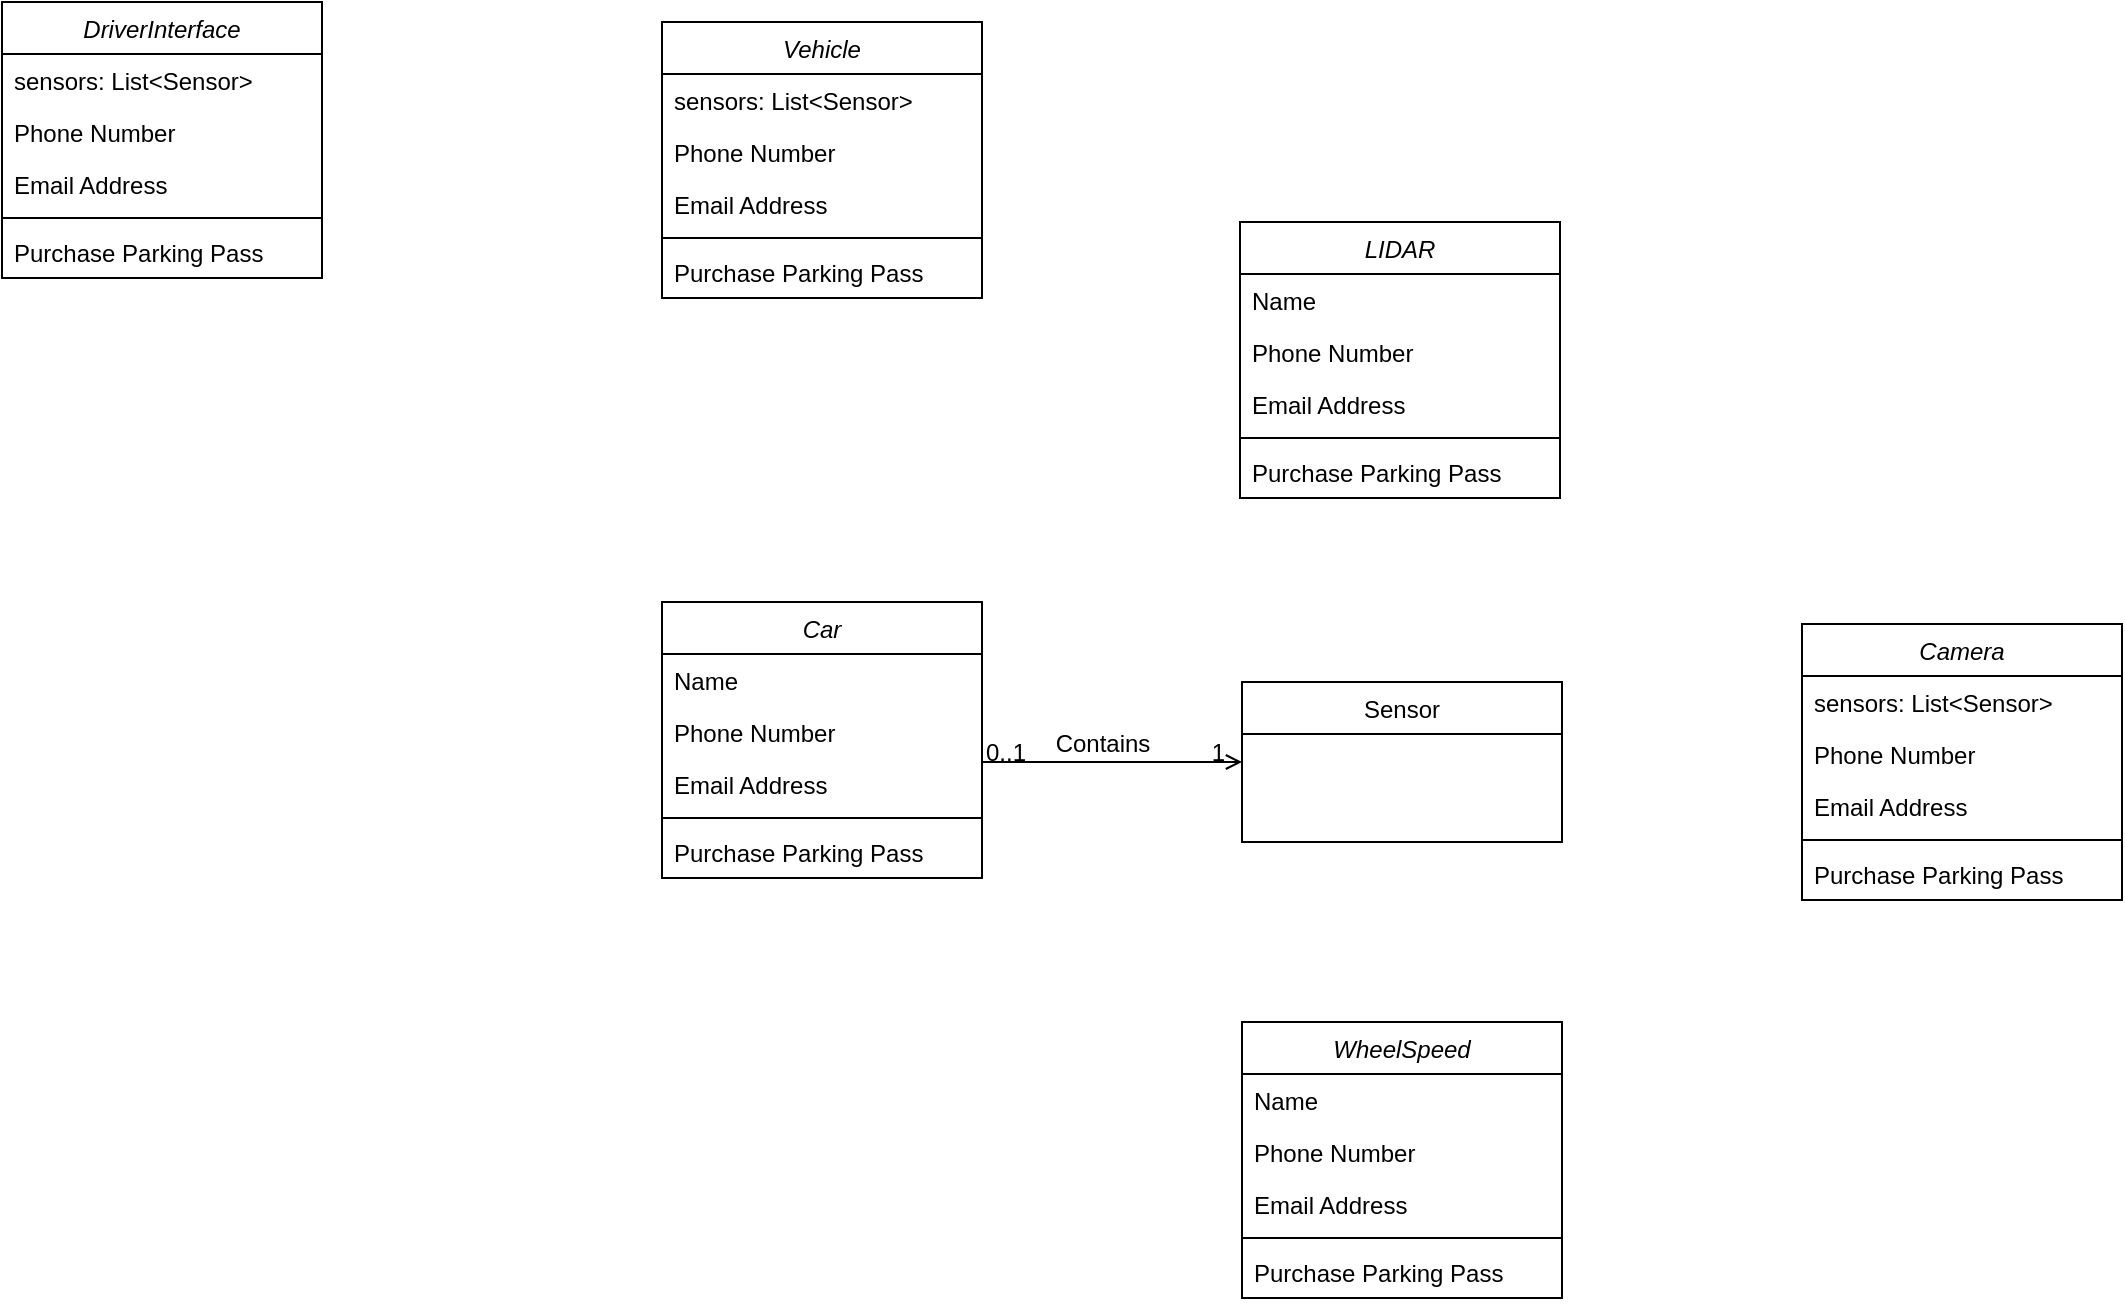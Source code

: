 <mxfile version="26.3.0">
  <diagram id="C5RBs43oDa-KdzZeNtuy" name="Page-1">
    <mxGraphModel dx="1117" dy="1378" grid="1" gridSize="10" guides="1" tooltips="1" connect="1" arrows="1" fold="1" page="1" pageScale="1" pageWidth="827" pageHeight="1169" math="0" shadow="0">
      <root>
        <mxCell id="WIyWlLk6GJQsqaUBKTNV-0" />
        <mxCell id="WIyWlLk6GJQsqaUBKTNV-1" parent="WIyWlLk6GJQsqaUBKTNV-0" />
        <mxCell id="zkfFHV4jXpPFQw0GAbJ--0" value="Car" style="swimlane;fontStyle=2;align=center;verticalAlign=top;childLayout=stackLayout;horizontal=1;startSize=26;horizontalStack=0;resizeParent=1;resizeLast=0;collapsible=1;marginBottom=0;rounded=0;shadow=0;strokeWidth=1;" parent="WIyWlLk6GJQsqaUBKTNV-1" vertex="1">
          <mxGeometry x="220" y="120" width="160" height="138" as="geometry">
            <mxRectangle x="230" y="140" width="160" height="26" as="alternateBounds" />
          </mxGeometry>
        </mxCell>
        <mxCell id="zkfFHV4jXpPFQw0GAbJ--1" value="Name" style="text;align=left;verticalAlign=top;spacingLeft=4;spacingRight=4;overflow=hidden;rotatable=0;points=[[0,0.5],[1,0.5]];portConstraint=eastwest;" parent="zkfFHV4jXpPFQw0GAbJ--0" vertex="1">
          <mxGeometry y="26" width="160" height="26" as="geometry" />
        </mxCell>
        <mxCell id="zkfFHV4jXpPFQw0GAbJ--2" value="Phone Number" style="text;align=left;verticalAlign=top;spacingLeft=4;spacingRight=4;overflow=hidden;rotatable=0;points=[[0,0.5],[1,0.5]];portConstraint=eastwest;rounded=0;shadow=0;html=0;" parent="zkfFHV4jXpPFQw0GAbJ--0" vertex="1">
          <mxGeometry y="52" width="160" height="26" as="geometry" />
        </mxCell>
        <mxCell id="zkfFHV4jXpPFQw0GAbJ--3" value="Email Address" style="text;align=left;verticalAlign=top;spacingLeft=4;spacingRight=4;overflow=hidden;rotatable=0;points=[[0,0.5],[1,0.5]];portConstraint=eastwest;rounded=0;shadow=0;html=0;" parent="zkfFHV4jXpPFQw0GAbJ--0" vertex="1">
          <mxGeometry y="78" width="160" height="26" as="geometry" />
        </mxCell>
        <mxCell id="zkfFHV4jXpPFQw0GAbJ--4" value="" style="line;html=1;strokeWidth=1;align=left;verticalAlign=middle;spacingTop=-1;spacingLeft=3;spacingRight=3;rotatable=0;labelPosition=right;points=[];portConstraint=eastwest;" parent="zkfFHV4jXpPFQw0GAbJ--0" vertex="1">
          <mxGeometry y="104" width="160" height="8" as="geometry" />
        </mxCell>
        <mxCell id="zkfFHV4jXpPFQw0GAbJ--5" value="Purchase Parking Pass" style="text;align=left;verticalAlign=top;spacingLeft=4;spacingRight=4;overflow=hidden;rotatable=0;points=[[0,0.5],[1,0.5]];portConstraint=eastwest;" parent="zkfFHV4jXpPFQw0GAbJ--0" vertex="1">
          <mxGeometry y="112" width="160" height="26" as="geometry" />
        </mxCell>
        <mxCell id="zkfFHV4jXpPFQw0GAbJ--17" value="Sensor" style="swimlane;fontStyle=0;align=center;verticalAlign=top;childLayout=stackLayout;horizontal=1;startSize=26;horizontalStack=0;resizeParent=1;resizeLast=0;collapsible=1;marginBottom=0;rounded=0;shadow=0;strokeWidth=1;" parent="WIyWlLk6GJQsqaUBKTNV-1" vertex="1">
          <mxGeometry x="510" y="160" width="160" height="80" as="geometry">
            <mxRectangle x="550" y="140" width="160" height="26" as="alternateBounds" />
          </mxGeometry>
        </mxCell>
        <mxCell id="zkfFHV4jXpPFQw0GAbJ--26" value="" style="endArrow=open;shadow=0;strokeWidth=1;rounded=0;curved=0;endFill=1;edgeStyle=elbowEdgeStyle;elbow=vertical;" parent="WIyWlLk6GJQsqaUBKTNV-1" source="zkfFHV4jXpPFQw0GAbJ--0" target="zkfFHV4jXpPFQw0GAbJ--17" edge="1">
          <mxGeometry x="0.5" y="41" relative="1" as="geometry">
            <mxPoint x="380" y="192" as="sourcePoint" />
            <mxPoint x="540" y="192" as="targetPoint" />
            <mxPoint x="-40" y="32" as="offset" />
          </mxGeometry>
        </mxCell>
        <mxCell id="zkfFHV4jXpPFQw0GAbJ--27" value="0..1" style="resizable=0;align=left;verticalAlign=bottom;labelBackgroundColor=none;fontSize=12;" parent="zkfFHV4jXpPFQw0GAbJ--26" connectable="0" vertex="1">
          <mxGeometry x="-1" relative="1" as="geometry">
            <mxPoint y="4" as="offset" />
          </mxGeometry>
        </mxCell>
        <mxCell id="zkfFHV4jXpPFQw0GAbJ--28" value="1" style="resizable=0;align=right;verticalAlign=bottom;labelBackgroundColor=none;fontSize=12;" parent="zkfFHV4jXpPFQw0GAbJ--26" connectable="0" vertex="1">
          <mxGeometry x="1" relative="1" as="geometry">
            <mxPoint x="-7" y="4" as="offset" />
          </mxGeometry>
        </mxCell>
        <mxCell id="zkfFHV4jXpPFQw0GAbJ--29" value="Contains" style="text;html=1;resizable=0;points=[];;align=center;verticalAlign=middle;labelBackgroundColor=none;rounded=0;shadow=0;strokeWidth=1;fontSize=12;" parent="zkfFHV4jXpPFQw0GAbJ--26" vertex="1" connectable="0">
          <mxGeometry x="0.5" y="49" relative="1" as="geometry">
            <mxPoint x="-38" y="40" as="offset" />
          </mxGeometry>
        </mxCell>
        <mxCell id="E8uVGfuYtLHOcSVP7xUE-0" value="Camera" style="swimlane;fontStyle=2;align=center;verticalAlign=top;childLayout=stackLayout;horizontal=1;startSize=26;horizontalStack=0;resizeParent=1;resizeLast=0;collapsible=1;marginBottom=0;rounded=0;shadow=0;strokeWidth=1;" parent="WIyWlLk6GJQsqaUBKTNV-1" vertex="1">
          <mxGeometry x="790" y="131" width="160" height="138" as="geometry">
            <mxRectangle x="230" y="140" width="160" height="26" as="alternateBounds" />
          </mxGeometry>
        </mxCell>
        <mxCell id="E8uVGfuYtLHOcSVP7xUE-1" value="sensors: List&lt;Sensor&gt;" style="text;align=left;verticalAlign=top;spacingLeft=4;spacingRight=4;overflow=hidden;rotatable=0;points=[[0,0.5],[1,0.5]];portConstraint=eastwest;" parent="E8uVGfuYtLHOcSVP7xUE-0" vertex="1">
          <mxGeometry y="26" width="160" height="26" as="geometry" />
        </mxCell>
        <mxCell id="E8uVGfuYtLHOcSVP7xUE-2" value="Phone Number" style="text;align=left;verticalAlign=top;spacingLeft=4;spacingRight=4;overflow=hidden;rotatable=0;points=[[0,0.5],[1,0.5]];portConstraint=eastwest;rounded=0;shadow=0;html=0;" parent="E8uVGfuYtLHOcSVP7xUE-0" vertex="1">
          <mxGeometry y="52" width="160" height="26" as="geometry" />
        </mxCell>
        <mxCell id="E8uVGfuYtLHOcSVP7xUE-3" value="Email Address" style="text;align=left;verticalAlign=top;spacingLeft=4;spacingRight=4;overflow=hidden;rotatable=0;points=[[0,0.5],[1,0.5]];portConstraint=eastwest;rounded=0;shadow=0;html=0;" parent="E8uVGfuYtLHOcSVP7xUE-0" vertex="1">
          <mxGeometry y="78" width="160" height="26" as="geometry" />
        </mxCell>
        <mxCell id="E8uVGfuYtLHOcSVP7xUE-4" value="" style="line;html=1;strokeWidth=1;align=left;verticalAlign=middle;spacingTop=-1;spacingLeft=3;spacingRight=3;rotatable=0;labelPosition=right;points=[];portConstraint=eastwest;" parent="E8uVGfuYtLHOcSVP7xUE-0" vertex="1">
          <mxGeometry y="104" width="160" height="8" as="geometry" />
        </mxCell>
        <mxCell id="E8uVGfuYtLHOcSVP7xUE-5" value="Purchase Parking Pass" style="text;align=left;verticalAlign=top;spacingLeft=4;spacingRight=4;overflow=hidden;rotatable=0;points=[[0,0.5],[1,0.5]];portConstraint=eastwest;" parent="E8uVGfuYtLHOcSVP7xUE-0" vertex="1">
          <mxGeometry y="112" width="160" height="26" as="geometry" />
        </mxCell>
        <mxCell id="E8uVGfuYtLHOcSVP7xUE-6" value="LIDAR" style="swimlane;fontStyle=2;align=center;verticalAlign=top;childLayout=stackLayout;horizontal=1;startSize=26;horizontalStack=0;resizeParent=1;resizeLast=0;collapsible=1;marginBottom=0;rounded=0;shadow=0;strokeWidth=1;" parent="WIyWlLk6GJQsqaUBKTNV-1" vertex="1">
          <mxGeometry x="509" y="-70" width="160" height="138" as="geometry">
            <mxRectangle x="230" y="140" width="160" height="26" as="alternateBounds" />
          </mxGeometry>
        </mxCell>
        <mxCell id="E8uVGfuYtLHOcSVP7xUE-7" value="Name" style="text;align=left;verticalAlign=top;spacingLeft=4;spacingRight=4;overflow=hidden;rotatable=0;points=[[0,0.5],[1,0.5]];portConstraint=eastwest;" parent="E8uVGfuYtLHOcSVP7xUE-6" vertex="1">
          <mxGeometry y="26" width="160" height="26" as="geometry" />
        </mxCell>
        <mxCell id="E8uVGfuYtLHOcSVP7xUE-8" value="Phone Number" style="text;align=left;verticalAlign=top;spacingLeft=4;spacingRight=4;overflow=hidden;rotatable=0;points=[[0,0.5],[1,0.5]];portConstraint=eastwest;rounded=0;shadow=0;html=0;" parent="E8uVGfuYtLHOcSVP7xUE-6" vertex="1">
          <mxGeometry y="52" width="160" height="26" as="geometry" />
        </mxCell>
        <mxCell id="E8uVGfuYtLHOcSVP7xUE-9" value="Email Address" style="text;align=left;verticalAlign=top;spacingLeft=4;spacingRight=4;overflow=hidden;rotatable=0;points=[[0,0.5],[1,0.5]];portConstraint=eastwest;rounded=0;shadow=0;html=0;" parent="E8uVGfuYtLHOcSVP7xUE-6" vertex="1">
          <mxGeometry y="78" width="160" height="26" as="geometry" />
        </mxCell>
        <mxCell id="E8uVGfuYtLHOcSVP7xUE-10" value="" style="line;html=1;strokeWidth=1;align=left;verticalAlign=middle;spacingTop=-1;spacingLeft=3;spacingRight=3;rotatable=0;labelPosition=right;points=[];portConstraint=eastwest;" parent="E8uVGfuYtLHOcSVP7xUE-6" vertex="1">
          <mxGeometry y="104" width="160" height="8" as="geometry" />
        </mxCell>
        <mxCell id="E8uVGfuYtLHOcSVP7xUE-11" value="Purchase Parking Pass" style="text;align=left;verticalAlign=top;spacingLeft=4;spacingRight=4;overflow=hidden;rotatable=0;points=[[0,0.5],[1,0.5]];portConstraint=eastwest;" parent="E8uVGfuYtLHOcSVP7xUE-6" vertex="1">
          <mxGeometry y="112" width="160" height="26" as="geometry" />
        </mxCell>
        <mxCell id="E8uVGfuYtLHOcSVP7xUE-12" value="WheelSpeed" style="swimlane;fontStyle=2;align=center;verticalAlign=top;childLayout=stackLayout;horizontal=1;startSize=26;horizontalStack=0;resizeParent=1;resizeLast=0;collapsible=1;marginBottom=0;rounded=0;shadow=0;strokeWidth=1;" parent="WIyWlLk6GJQsqaUBKTNV-1" vertex="1">
          <mxGeometry x="510" y="330" width="160" height="138" as="geometry">
            <mxRectangle x="230" y="140" width="160" height="26" as="alternateBounds" />
          </mxGeometry>
        </mxCell>
        <mxCell id="E8uVGfuYtLHOcSVP7xUE-13" value="Name" style="text;align=left;verticalAlign=top;spacingLeft=4;spacingRight=4;overflow=hidden;rotatable=0;points=[[0,0.5],[1,0.5]];portConstraint=eastwest;" parent="E8uVGfuYtLHOcSVP7xUE-12" vertex="1">
          <mxGeometry y="26" width="160" height="26" as="geometry" />
        </mxCell>
        <mxCell id="E8uVGfuYtLHOcSVP7xUE-14" value="Phone Number" style="text;align=left;verticalAlign=top;spacingLeft=4;spacingRight=4;overflow=hidden;rotatable=0;points=[[0,0.5],[1,0.5]];portConstraint=eastwest;rounded=0;shadow=0;html=0;" parent="E8uVGfuYtLHOcSVP7xUE-12" vertex="1">
          <mxGeometry y="52" width="160" height="26" as="geometry" />
        </mxCell>
        <mxCell id="E8uVGfuYtLHOcSVP7xUE-15" value="Email Address" style="text;align=left;verticalAlign=top;spacingLeft=4;spacingRight=4;overflow=hidden;rotatable=0;points=[[0,0.5],[1,0.5]];portConstraint=eastwest;rounded=0;shadow=0;html=0;" parent="E8uVGfuYtLHOcSVP7xUE-12" vertex="1">
          <mxGeometry y="78" width="160" height="26" as="geometry" />
        </mxCell>
        <mxCell id="E8uVGfuYtLHOcSVP7xUE-16" value="" style="line;html=1;strokeWidth=1;align=left;verticalAlign=middle;spacingTop=-1;spacingLeft=3;spacingRight=3;rotatable=0;labelPosition=right;points=[];portConstraint=eastwest;" parent="E8uVGfuYtLHOcSVP7xUE-12" vertex="1">
          <mxGeometry y="104" width="160" height="8" as="geometry" />
        </mxCell>
        <mxCell id="E8uVGfuYtLHOcSVP7xUE-17" value="Purchase Parking Pass" style="text;align=left;verticalAlign=top;spacingLeft=4;spacingRight=4;overflow=hidden;rotatable=0;points=[[0,0.5],[1,0.5]];portConstraint=eastwest;" parent="E8uVGfuYtLHOcSVP7xUE-12" vertex="1">
          <mxGeometry y="112" width="160" height="26" as="geometry" />
        </mxCell>
        <mxCell id="E8uVGfuYtLHOcSVP7xUE-18" value="DriverInterface" style="swimlane;fontStyle=2;align=center;verticalAlign=top;childLayout=stackLayout;horizontal=1;startSize=26;horizontalStack=0;resizeParent=1;resizeLast=0;collapsible=1;marginBottom=0;rounded=0;shadow=0;strokeWidth=1;" parent="WIyWlLk6GJQsqaUBKTNV-1" vertex="1">
          <mxGeometry x="-110" y="-180" width="160" height="138" as="geometry">
            <mxRectangle x="230" y="140" width="160" height="26" as="alternateBounds" />
          </mxGeometry>
        </mxCell>
        <mxCell id="E8uVGfuYtLHOcSVP7xUE-19" value="sensors: List&lt;Sensor&gt;" style="text;align=left;verticalAlign=top;spacingLeft=4;spacingRight=4;overflow=hidden;rotatable=0;points=[[0,0.5],[1,0.5]];portConstraint=eastwest;" parent="E8uVGfuYtLHOcSVP7xUE-18" vertex="1">
          <mxGeometry y="26" width="160" height="26" as="geometry" />
        </mxCell>
        <mxCell id="E8uVGfuYtLHOcSVP7xUE-20" value="Phone Number" style="text;align=left;verticalAlign=top;spacingLeft=4;spacingRight=4;overflow=hidden;rotatable=0;points=[[0,0.5],[1,0.5]];portConstraint=eastwest;rounded=0;shadow=0;html=0;" parent="E8uVGfuYtLHOcSVP7xUE-18" vertex="1">
          <mxGeometry y="52" width="160" height="26" as="geometry" />
        </mxCell>
        <mxCell id="E8uVGfuYtLHOcSVP7xUE-21" value="Email Address" style="text;align=left;verticalAlign=top;spacingLeft=4;spacingRight=4;overflow=hidden;rotatable=0;points=[[0,0.5],[1,0.5]];portConstraint=eastwest;rounded=0;shadow=0;html=0;" parent="E8uVGfuYtLHOcSVP7xUE-18" vertex="1">
          <mxGeometry y="78" width="160" height="26" as="geometry" />
        </mxCell>
        <mxCell id="E8uVGfuYtLHOcSVP7xUE-22" value="" style="line;html=1;strokeWidth=1;align=left;verticalAlign=middle;spacingTop=-1;spacingLeft=3;spacingRight=3;rotatable=0;labelPosition=right;points=[];portConstraint=eastwest;" parent="E8uVGfuYtLHOcSVP7xUE-18" vertex="1">
          <mxGeometry y="104" width="160" height="8" as="geometry" />
        </mxCell>
        <mxCell id="E8uVGfuYtLHOcSVP7xUE-23" value="Purchase Parking Pass" style="text;align=left;verticalAlign=top;spacingLeft=4;spacingRight=4;overflow=hidden;rotatable=0;points=[[0,0.5],[1,0.5]];portConstraint=eastwest;" parent="E8uVGfuYtLHOcSVP7xUE-18" vertex="1">
          <mxGeometry y="112" width="160" height="26" as="geometry" />
        </mxCell>
        <mxCell id="E8uVGfuYtLHOcSVP7xUE-25" value="Vehicle" style="swimlane;fontStyle=2;align=center;verticalAlign=top;childLayout=stackLayout;horizontal=1;startSize=26;horizontalStack=0;resizeParent=1;resizeLast=0;collapsible=1;marginBottom=0;rounded=0;shadow=0;strokeWidth=1;" parent="WIyWlLk6GJQsqaUBKTNV-1" vertex="1">
          <mxGeometry x="220" y="-170" width="160" height="138" as="geometry">
            <mxRectangle x="230" y="140" width="160" height="26" as="alternateBounds" />
          </mxGeometry>
        </mxCell>
        <mxCell id="E8uVGfuYtLHOcSVP7xUE-26" value="sensors: List&lt;Sensor&gt;" style="text;align=left;verticalAlign=top;spacingLeft=4;spacingRight=4;overflow=hidden;rotatable=0;points=[[0,0.5],[1,0.5]];portConstraint=eastwest;" parent="E8uVGfuYtLHOcSVP7xUE-25" vertex="1">
          <mxGeometry y="26" width="160" height="26" as="geometry" />
        </mxCell>
        <mxCell id="E8uVGfuYtLHOcSVP7xUE-27" value="Phone Number" style="text;align=left;verticalAlign=top;spacingLeft=4;spacingRight=4;overflow=hidden;rotatable=0;points=[[0,0.5],[1,0.5]];portConstraint=eastwest;rounded=0;shadow=0;html=0;" parent="E8uVGfuYtLHOcSVP7xUE-25" vertex="1">
          <mxGeometry y="52" width="160" height="26" as="geometry" />
        </mxCell>
        <mxCell id="E8uVGfuYtLHOcSVP7xUE-28" value="Email Address" style="text;align=left;verticalAlign=top;spacingLeft=4;spacingRight=4;overflow=hidden;rotatable=0;points=[[0,0.5],[1,0.5]];portConstraint=eastwest;rounded=0;shadow=0;html=0;" parent="E8uVGfuYtLHOcSVP7xUE-25" vertex="1">
          <mxGeometry y="78" width="160" height="26" as="geometry" />
        </mxCell>
        <mxCell id="E8uVGfuYtLHOcSVP7xUE-29" value="" style="line;html=1;strokeWidth=1;align=left;verticalAlign=middle;spacingTop=-1;spacingLeft=3;spacingRight=3;rotatable=0;labelPosition=right;points=[];portConstraint=eastwest;" parent="E8uVGfuYtLHOcSVP7xUE-25" vertex="1">
          <mxGeometry y="104" width="160" height="8" as="geometry" />
        </mxCell>
        <mxCell id="E8uVGfuYtLHOcSVP7xUE-30" value="Purchase Parking Pass" style="text;align=left;verticalAlign=top;spacingLeft=4;spacingRight=4;overflow=hidden;rotatable=0;points=[[0,0.5],[1,0.5]];portConstraint=eastwest;" parent="E8uVGfuYtLHOcSVP7xUE-25" vertex="1">
          <mxGeometry y="112" width="160" height="26" as="geometry" />
        </mxCell>
      </root>
    </mxGraphModel>
  </diagram>
</mxfile>
